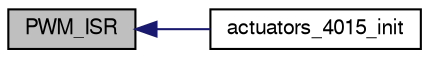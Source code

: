 digraph "PWM_ISR"
{
  edge [fontname="FreeSans",fontsize="10",labelfontname="FreeSans",labelfontsize="10"];
  node [fontname="FreeSans",fontsize="10",shape=record];
  rankdir="LR";
  Node1 [label="PWM_ISR",height=0.2,width=0.4,color="black", fillcolor="grey75", style="filled", fontcolor="black"];
  Node1 -> Node2 [dir="back",color="midnightblue",fontsize="10",style="solid",fontname="FreeSans"];
  Node2 [label="actuators_4015_init",height=0.2,width=0.4,color="black", fillcolor="white", style="filled",URL="$servos__4015__hw__new_8c.html#a054224a43b3db62988b5d8f7cb514d11"];
}
